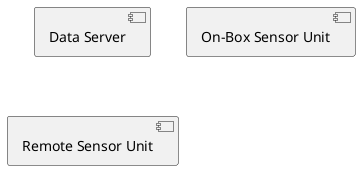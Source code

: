 @startuml System Diagram
[Data Server] as data_server
[On-Box Sensor Unit] as on_box_sensor
[Remote Sensor Unit] as remote_sensor_unit

@enduml

@startuml Deployment Diagram
node "On-Box Sensor Node a105a7ea" as on_box_node {
    component "ASM-rpi-node.onBoxSensorNode" as rpi_node_on_box
    component "Pi Camera" as pi_cam
    component "Microphone" as pi_mic
    component "IR Lights" as ir_light
    rpi_node_on_box <-- pi_cam : Video Data
    rpi_node_on_box <-- pi_mic : Audio Data
    rpi_node_on_box --> ir_light : Control
}
node "ASM Flipper 8124cb7c" as asmFlipper {
    component "ASM-rpi-node.asmFlipper" as rpi_node_flipper
    control "Flipper" as motor
    rpi_node_flipper --> motor : Control
}
node "E4E Brix" as e4e_brix {
    component "Development Data Server" as dev_server
}
storage "smb://e4e-nas.ucsd.edu/aye-aye-sleep-monitoring/data" as e4e_nas

dev_server -> e4e_nas : Recorded Data
dev_server <-- rpi_node_on_box : E4EB Control\nVideo RTSP\nAudio RTSP
dev_server <-- rpi_node_flipper : E4EB Control + Data

node "Remote Sensor Node 285a1fe8" as remote_node {
    component "ASM-rpi-node.remoteSensorNode" as rpi_node_remote
    component "IP Camera" as ip_cam
    rpi_node_remote <-- ip_cam : Video Data
}
node "SDSC Server" as sdsc {
    component "Deployment Data Server" as prod_server
    folder "/ayeayedata" as prod_data
    prod_server -> prod_data : Recorded Data
}
prod_server <-- rpi_node_remote : E4EB Control\nVideo RTSP

node "Kastner ML" as kastner_ml {

}
kastner_ml <- e4e_nas : Data for Procesing
@enduml